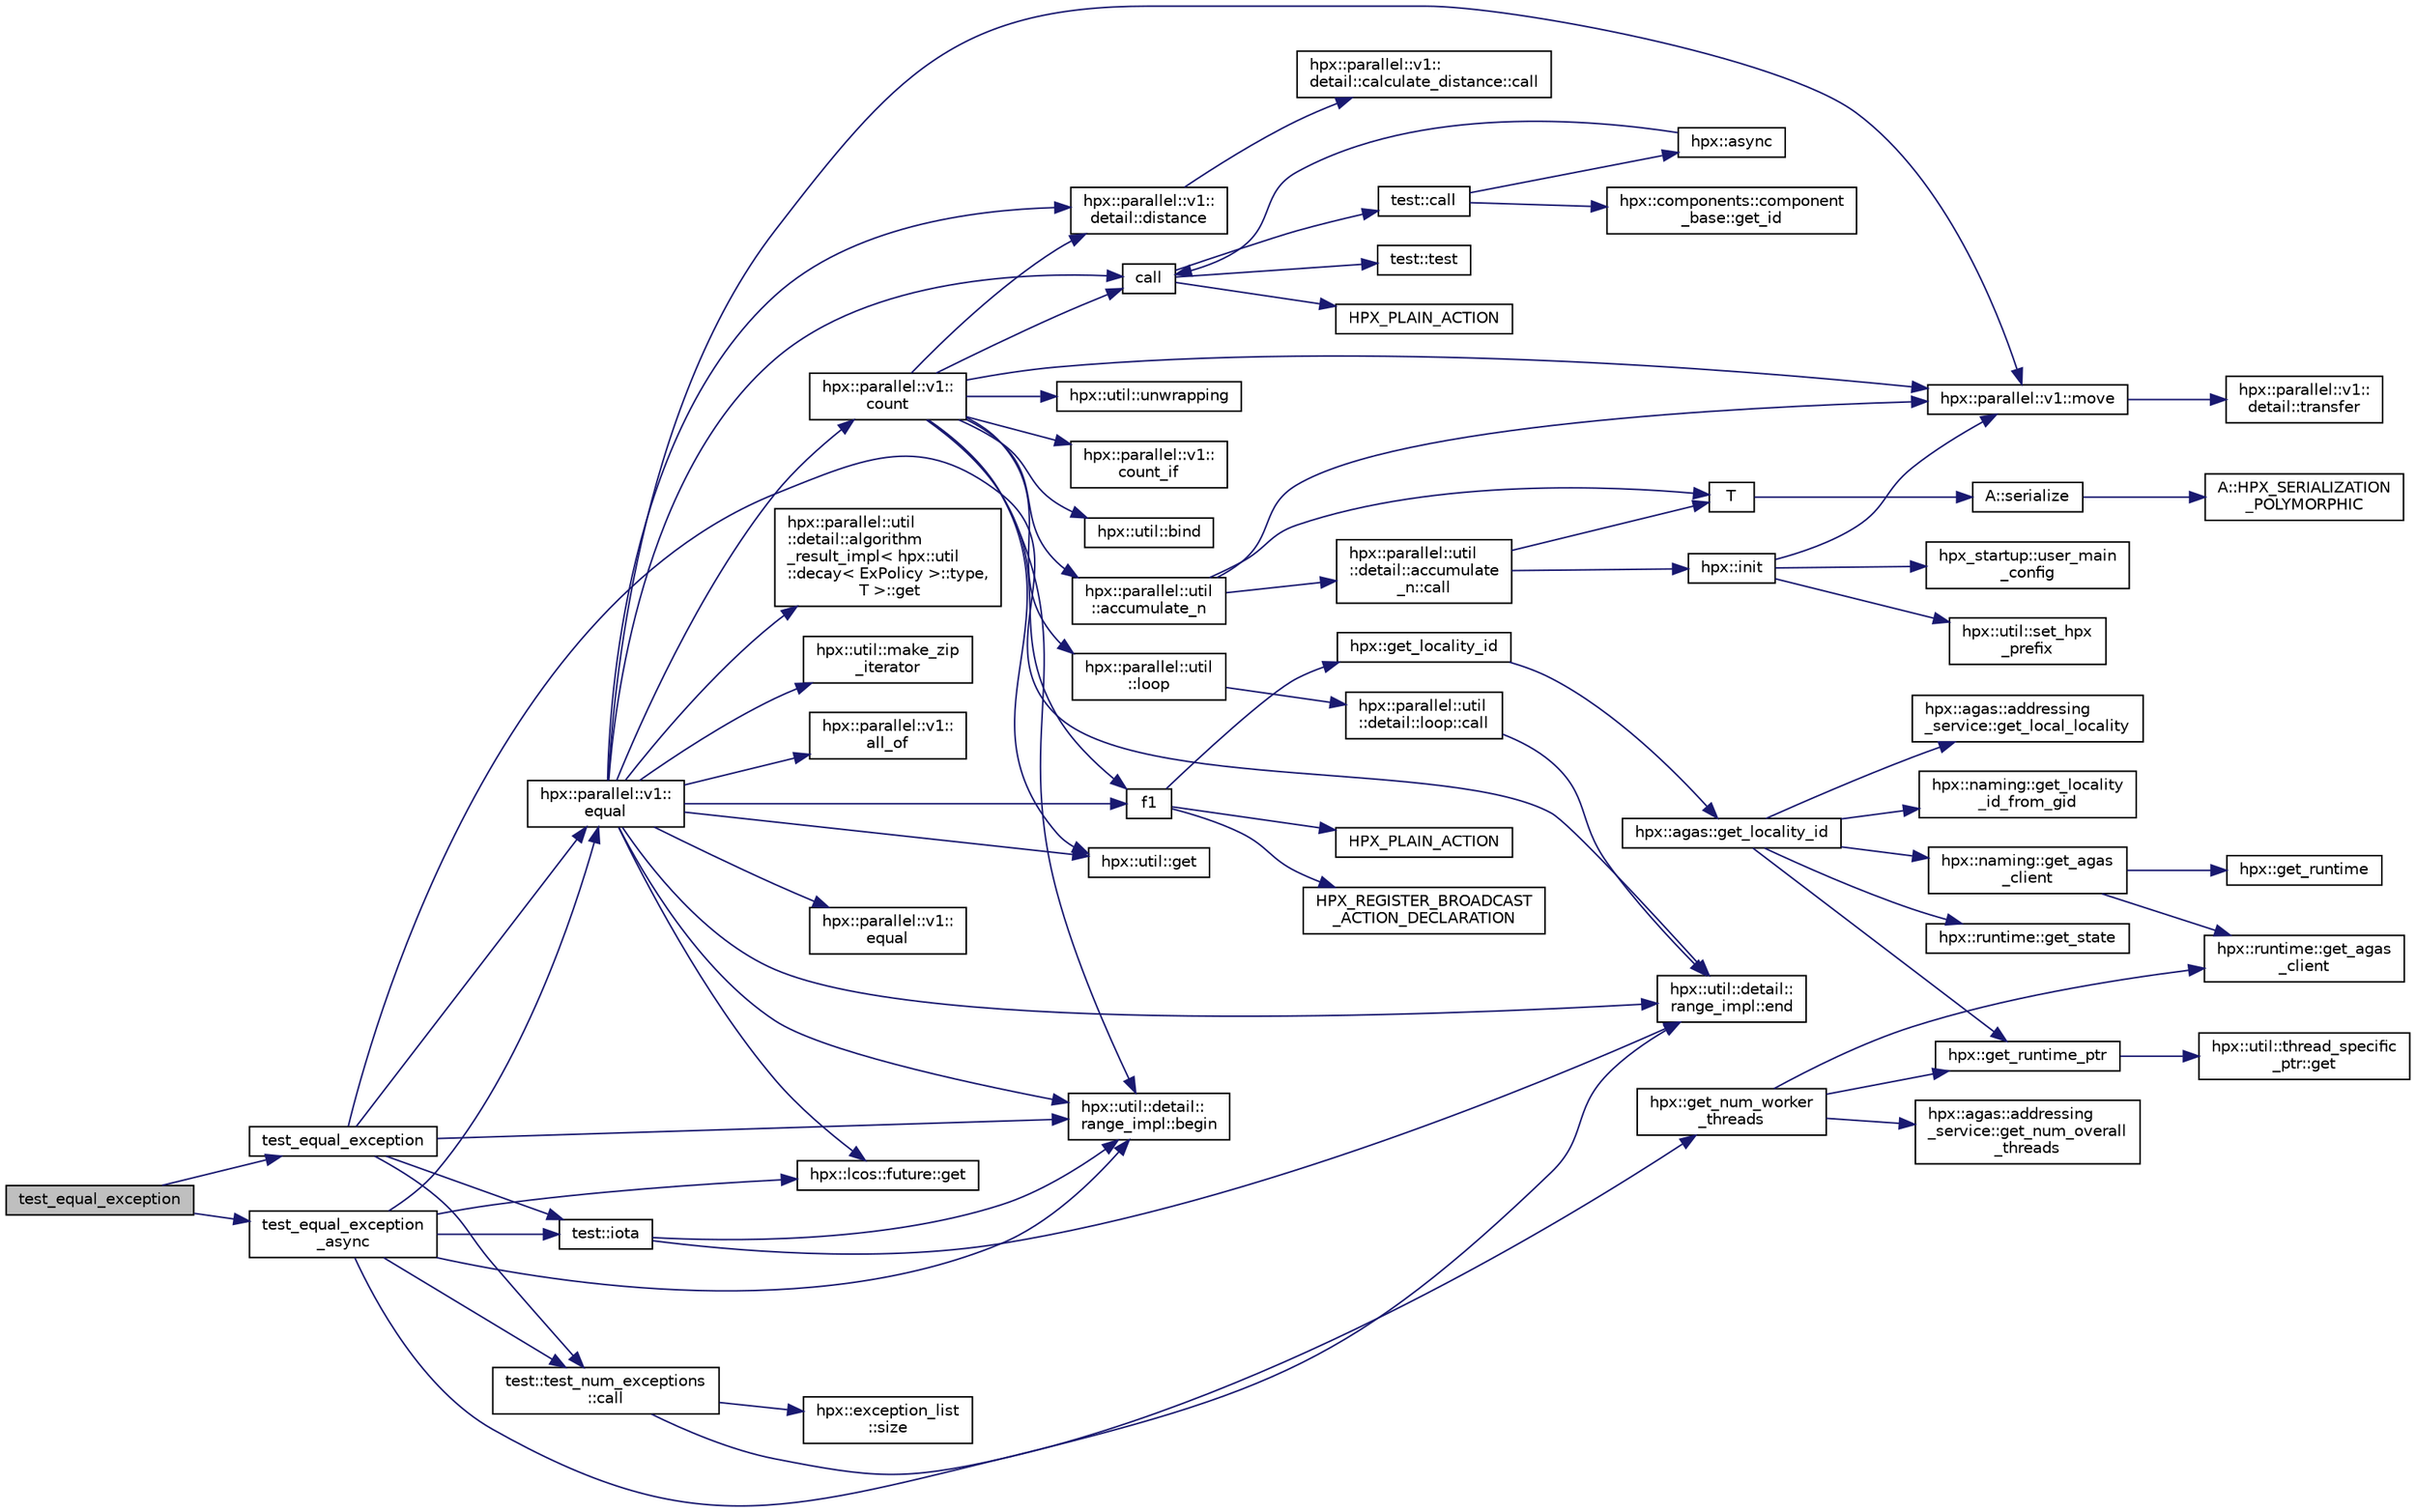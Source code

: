 digraph "test_equal_exception"
{
  edge [fontname="Helvetica",fontsize="10",labelfontname="Helvetica",labelfontsize="10"];
  node [fontname="Helvetica",fontsize="10",shape=record];
  rankdir="LR";
  Node539 [label="test_equal_exception",height=0.2,width=0.4,color="black", fillcolor="grey75", style="filled", fontcolor="black"];
  Node539 -> Node540 [color="midnightblue",fontsize="10",style="solid",fontname="Helvetica"];
  Node540 [label="test_equal_exception",height=0.2,width=0.4,color="black", fillcolor="white", style="filled",URL="$df/d99/equal_8cpp.html#a6692be2d4f8233c6a880b6e716ed3c21"];
  Node540 -> Node541 [color="midnightblue",fontsize="10",style="solid",fontname="Helvetica"];
  Node541 [label="test::iota",height=0.2,width=0.4,color="black", fillcolor="white", style="filled",URL="$df/d04/namespacetest.html#abdbbc37e6fb67287495e853a554c493a"];
  Node541 -> Node542 [color="midnightblue",fontsize="10",style="solid",fontname="Helvetica"];
  Node542 [label="hpx::util::detail::\lrange_impl::begin",height=0.2,width=0.4,color="black", fillcolor="white", style="filled",URL="$d4/d4a/namespacehpx_1_1util_1_1detail_1_1range__impl.html#a31e165df2b865cdd961f35ce938db41a"];
  Node541 -> Node543 [color="midnightblue",fontsize="10",style="solid",fontname="Helvetica"];
  Node543 [label="hpx::util::detail::\lrange_impl::end",height=0.2,width=0.4,color="black", fillcolor="white", style="filled",URL="$d4/d4a/namespacehpx_1_1util_1_1detail_1_1range__impl.html#afb2ea48b0902f52ee4d8b764807b4316"];
  Node540 -> Node542 [color="midnightblue",fontsize="10",style="solid",fontname="Helvetica"];
  Node540 -> Node543 [color="midnightblue",fontsize="10",style="solid",fontname="Helvetica"];
  Node540 -> Node544 [color="midnightblue",fontsize="10",style="solid",fontname="Helvetica"];
  Node544 [label="hpx::parallel::v1::\lequal",height=0.2,width=0.4,color="black", fillcolor="white", style="filled",URL="$db/db9/namespacehpx_1_1parallel_1_1v1.html#a0c7fdfade58cb9d4dda65892a877aa58"];
  Node544 -> Node545 [color="midnightblue",fontsize="10",style="solid",fontname="Helvetica"];
  Node545 [label="hpx::parallel::v1::\lequal",height=0.2,width=0.4,color="black", fillcolor="white", style="filled",URL="$db/db9/namespacehpx_1_1parallel_1_1v1.html#aae6a4bb3c2e497c3bf1425763047b39d"];
  Node544 -> Node546 [color="midnightblue",fontsize="10",style="solid",fontname="Helvetica"];
  Node546 [label="hpx::parallel::util\l::detail::algorithm\l_result_impl\< hpx::util\l::decay\< ExPolicy \>::type,\l T \>::get",height=0.2,width=0.4,color="black", fillcolor="white", style="filled",URL="$d2/d42/structhpx_1_1parallel_1_1util_1_1detail_1_1algorithm__result__impl.html#ab5b051e8ec74eff5e0e62fd63f5d377e"];
  Node544 -> Node547 [color="midnightblue",fontsize="10",style="solid",fontname="Helvetica"];
  Node547 [label="hpx::parallel::v1::\lcount",height=0.2,width=0.4,color="black", fillcolor="white", style="filled",URL="$db/db9/namespacehpx_1_1parallel_1_1v1.html#a19d058114a2bd44801aab4176b188e23"];
  Node547 -> Node548 [color="midnightblue",fontsize="10",style="solid",fontname="Helvetica"];
  Node548 [label="hpx::parallel::v1::\lcount_if",height=0.2,width=0.4,color="black", fillcolor="white", style="filled",URL="$db/db9/namespacehpx_1_1parallel_1_1v1.html#ad836ff017ec208c2d6388a9b47b05ce0"];
  Node547 -> Node549 [color="midnightblue",fontsize="10",style="solid",fontname="Helvetica"];
  Node549 [label="f1",height=0.2,width=0.4,color="black", fillcolor="white", style="filled",URL="$d8/d8b/broadcast_8cpp.html#a1751fbd41f2529b84514a9dbd767959a"];
  Node549 -> Node550 [color="midnightblue",fontsize="10",style="solid",fontname="Helvetica"];
  Node550 [label="hpx::get_locality_id",height=0.2,width=0.4,color="black", fillcolor="white", style="filled",URL="$d8/d83/namespacehpx.html#a158d7c54a657bb364c1704033010697b",tooltip="Return the number of the locality this function is being called from. "];
  Node550 -> Node551 [color="midnightblue",fontsize="10",style="solid",fontname="Helvetica"];
  Node551 [label="hpx::agas::get_locality_id",height=0.2,width=0.4,color="black", fillcolor="white", style="filled",URL="$dc/d54/namespacehpx_1_1agas.html#a491cc2ddecdf0f1a9129900caa6a4d3e"];
  Node551 -> Node552 [color="midnightblue",fontsize="10",style="solid",fontname="Helvetica"];
  Node552 [label="hpx::get_runtime_ptr",height=0.2,width=0.4,color="black", fillcolor="white", style="filled",URL="$d8/d83/namespacehpx.html#af29daf2bb3e01b4d6495a1742b6cce64"];
  Node552 -> Node553 [color="midnightblue",fontsize="10",style="solid",fontname="Helvetica"];
  Node553 [label="hpx::util::thread_specific\l_ptr::get",height=0.2,width=0.4,color="black", fillcolor="white", style="filled",URL="$d4/d4c/structhpx_1_1util_1_1thread__specific__ptr.html#a3b27d8520710478aa41d1f74206bdba9"];
  Node551 -> Node554 [color="midnightblue",fontsize="10",style="solid",fontname="Helvetica"];
  Node554 [label="hpx::runtime::get_state",height=0.2,width=0.4,color="black", fillcolor="white", style="filled",URL="$d0/d7b/classhpx_1_1runtime.html#ab405f80e060dac95d624520f38b0524c"];
  Node551 -> Node555 [color="midnightblue",fontsize="10",style="solid",fontname="Helvetica"];
  Node555 [label="hpx::naming::get_agas\l_client",height=0.2,width=0.4,color="black", fillcolor="white", style="filled",URL="$d4/dc9/namespacehpx_1_1naming.html#a0408fffd5d34b620712a801b0ae3b032"];
  Node555 -> Node556 [color="midnightblue",fontsize="10",style="solid",fontname="Helvetica"];
  Node556 [label="hpx::get_runtime",height=0.2,width=0.4,color="black", fillcolor="white", style="filled",URL="$d8/d83/namespacehpx.html#aef902cc6c7dd3b9fbadf34d1e850a070"];
  Node555 -> Node557 [color="midnightblue",fontsize="10",style="solid",fontname="Helvetica"];
  Node557 [label="hpx::runtime::get_agas\l_client",height=0.2,width=0.4,color="black", fillcolor="white", style="filled",URL="$d0/d7b/classhpx_1_1runtime.html#aeb5dddd30d6b9861669af8ad44d1a96a"];
  Node551 -> Node558 [color="midnightblue",fontsize="10",style="solid",fontname="Helvetica"];
  Node558 [label="hpx::agas::addressing\l_service::get_local_locality",height=0.2,width=0.4,color="black", fillcolor="white", style="filled",URL="$db/d58/structhpx_1_1agas_1_1addressing__service.html#ab52c19a37c2a7a006c6c15f90ad0539c"];
  Node551 -> Node559 [color="midnightblue",fontsize="10",style="solid",fontname="Helvetica"];
  Node559 [label="hpx::naming::get_locality\l_id_from_gid",height=0.2,width=0.4,color="black", fillcolor="white", style="filled",URL="$d4/dc9/namespacehpx_1_1naming.html#a7fd43037784560bd04fda9b49e33529f"];
  Node549 -> Node560 [color="midnightblue",fontsize="10",style="solid",fontname="Helvetica"];
  Node560 [label="HPX_PLAIN_ACTION",height=0.2,width=0.4,color="black", fillcolor="white", style="filled",URL="$d8/d8b/broadcast_8cpp.html#a19685a0394ce6a99351f7a679f6eeefc"];
  Node549 -> Node561 [color="midnightblue",fontsize="10",style="solid",fontname="Helvetica"];
  Node561 [label="HPX_REGISTER_BROADCAST\l_ACTION_DECLARATION",height=0.2,width=0.4,color="black", fillcolor="white", style="filled",URL="$d7/d38/addressing__service_8cpp.html#a573d764d9cb34eec46a4bdffcf07875f"];
  Node547 -> Node562 [color="midnightblue",fontsize="10",style="solid",fontname="Helvetica"];
  Node562 [label="hpx::parallel::util\l::loop",height=0.2,width=0.4,color="black", fillcolor="white", style="filled",URL="$df/dc6/namespacehpx_1_1parallel_1_1util.html#a3f434e00f42929aac85debb8c5782213"];
  Node562 -> Node563 [color="midnightblue",fontsize="10",style="solid",fontname="Helvetica"];
  Node563 [label="hpx::parallel::util\l::detail::loop::call",height=0.2,width=0.4,color="black", fillcolor="white", style="filled",URL="$da/d06/structhpx_1_1parallel_1_1util_1_1detail_1_1loop.html#a5c5e8dbda782f09cdb7bc2509e3bf09e"];
  Node563 -> Node543 [color="midnightblue",fontsize="10",style="solid",fontname="Helvetica"];
  Node547 -> Node564 [color="midnightblue",fontsize="10",style="solid",fontname="Helvetica"];
  Node564 [label="hpx::util::bind",height=0.2,width=0.4,color="black", fillcolor="white", style="filled",URL="$df/dad/namespacehpx_1_1util.html#ad844caedf82a0173d6909d910c3e48c6"];
  Node547 -> Node565 [color="midnightblue",fontsize="10",style="solid",fontname="Helvetica"];
  Node565 [label="hpx::parallel::v1::move",height=0.2,width=0.4,color="black", fillcolor="white", style="filled",URL="$db/db9/namespacehpx_1_1parallel_1_1v1.html#aa7c4ede081ce786c9d1eb1adff495cfc"];
  Node565 -> Node566 [color="midnightblue",fontsize="10",style="solid",fontname="Helvetica"];
  Node566 [label="hpx::parallel::v1::\ldetail::transfer",height=0.2,width=0.4,color="black", fillcolor="white", style="filled",URL="$d2/ddd/namespacehpx_1_1parallel_1_1v1_1_1detail.html#ab1b56a05e1885ca7cc7ffa1804dd2f3c"];
  Node547 -> Node567 [color="midnightblue",fontsize="10",style="solid",fontname="Helvetica"];
  Node567 [label="hpx::util::get",height=0.2,width=0.4,color="black", fillcolor="white", style="filled",URL="$df/dad/namespacehpx_1_1util.html#a5cbd3c41f03f4d4acaedaa4777e3cc02"];
  Node547 -> Node568 [color="midnightblue",fontsize="10",style="solid",fontname="Helvetica"];
  Node568 [label="call",height=0.2,width=0.4,color="black", fillcolor="white", style="filled",URL="$d2/d67/promise__1620_8cpp.html#a58357f0b82bc761e1d0b9091ed563a70"];
  Node568 -> Node569 [color="midnightblue",fontsize="10",style="solid",fontname="Helvetica"];
  Node569 [label="test::test",height=0.2,width=0.4,color="black", fillcolor="white", style="filled",URL="$d8/d89/structtest.html#ab42d5ece712d716b04cb3f686f297a26"];
  Node568 -> Node570 [color="midnightblue",fontsize="10",style="solid",fontname="Helvetica"];
  Node570 [label="HPX_PLAIN_ACTION",height=0.2,width=0.4,color="black", fillcolor="white", style="filled",URL="$d2/d67/promise__1620_8cpp.html#ab96aab827a4b1fcaf66cfe0ba83fef23"];
  Node568 -> Node571 [color="midnightblue",fontsize="10",style="solid",fontname="Helvetica"];
  Node571 [label="test::call",height=0.2,width=0.4,color="black", fillcolor="white", style="filled",URL="$d8/d89/structtest.html#aeb29e7ed6518b9426ccf1344c52620ae"];
  Node571 -> Node572 [color="midnightblue",fontsize="10",style="solid",fontname="Helvetica"];
  Node572 [label="hpx::async",height=0.2,width=0.4,color="black", fillcolor="white", style="filled",URL="$d8/d83/namespacehpx.html#acb7d8e37b73b823956ce144f9a57eaa4"];
  Node572 -> Node568 [color="midnightblue",fontsize="10",style="solid",fontname="Helvetica"];
  Node571 -> Node573 [color="midnightblue",fontsize="10",style="solid",fontname="Helvetica"];
  Node573 [label="hpx::components::component\l_base::get_id",height=0.2,width=0.4,color="black", fillcolor="white", style="filled",URL="$d2/de6/classhpx_1_1components_1_1component__base.html#a4c8fd93514039bdf01c48d66d82b19cd"];
  Node547 -> Node574 [color="midnightblue",fontsize="10",style="solid",fontname="Helvetica"];
  Node574 [label="hpx::parallel::v1::\ldetail::distance",height=0.2,width=0.4,color="black", fillcolor="white", style="filled",URL="$d2/ddd/namespacehpx_1_1parallel_1_1v1_1_1detail.html#a6bea3c6a5f470cad11f27ee6bab4a33f"];
  Node574 -> Node575 [color="midnightblue",fontsize="10",style="solid",fontname="Helvetica"];
  Node575 [label="hpx::parallel::v1::\ldetail::calculate_distance::call",height=0.2,width=0.4,color="black", fillcolor="white", style="filled",URL="$db/dfa/structhpx_1_1parallel_1_1v1_1_1detail_1_1calculate__distance.html#a950a6627830a7d019ac0e734b0a447bf"];
  Node547 -> Node576 [color="midnightblue",fontsize="10",style="solid",fontname="Helvetica"];
  Node576 [label="hpx::util::unwrapping",height=0.2,width=0.4,color="black", fillcolor="white", style="filled",URL="$df/dad/namespacehpx_1_1util.html#a7529d9ac687684c33403cdd1f9cef8e4"];
  Node547 -> Node577 [color="midnightblue",fontsize="10",style="solid",fontname="Helvetica"];
  Node577 [label="hpx::parallel::util\l::accumulate_n",height=0.2,width=0.4,color="black", fillcolor="white", style="filled",URL="$df/dc6/namespacehpx_1_1parallel_1_1util.html#af19f9a2722f97c2247ea5d0dbb5e2d25"];
  Node577 -> Node578 [color="midnightblue",fontsize="10",style="solid",fontname="Helvetica"];
  Node578 [label="hpx::parallel::util\l::detail::accumulate\l_n::call",height=0.2,width=0.4,color="black", fillcolor="white", style="filled",URL="$d8/d3b/structhpx_1_1parallel_1_1util_1_1detail_1_1accumulate__n.html#a765aceb8ab313fc92f7c4aaf70ccca8f"];
  Node578 -> Node579 [color="midnightblue",fontsize="10",style="solid",fontname="Helvetica"];
  Node579 [label="hpx::init",height=0.2,width=0.4,color="black", fillcolor="white", style="filled",URL="$d8/d83/namespacehpx.html#a3c694ea960b47c56b33351ba16e3d76b",tooltip="Main entry point for launching the HPX runtime system. "];
  Node579 -> Node580 [color="midnightblue",fontsize="10",style="solid",fontname="Helvetica"];
  Node580 [label="hpx::util::set_hpx\l_prefix",height=0.2,width=0.4,color="black", fillcolor="white", style="filled",URL="$df/dad/namespacehpx_1_1util.html#ae40a23c1ba0a48d9304dcf717a95793e"];
  Node579 -> Node581 [color="midnightblue",fontsize="10",style="solid",fontname="Helvetica"];
  Node581 [label="hpx_startup::user_main\l_config",height=0.2,width=0.4,color="black", fillcolor="white", style="filled",URL="$d3/dd2/namespacehpx__startup.html#aaac571d88bd3912a4225a23eb3261637"];
  Node579 -> Node565 [color="midnightblue",fontsize="10",style="solid",fontname="Helvetica"];
  Node578 -> Node582 [color="midnightblue",fontsize="10",style="solid",fontname="Helvetica"];
  Node582 [label="T",height=0.2,width=0.4,color="black", fillcolor="white", style="filled",URL="$db/d33/polymorphic__semiintrusive__template_8cpp.html#ad187658f9cb91c1312b39ae7e896f1ea"];
  Node582 -> Node583 [color="midnightblue",fontsize="10",style="solid",fontname="Helvetica"];
  Node583 [label="A::serialize",height=0.2,width=0.4,color="black", fillcolor="white", style="filled",URL="$d7/da0/struct_a.html#a5f5c287cf471e274ed9dda0da1592212"];
  Node583 -> Node584 [color="midnightblue",fontsize="10",style="solid",fontname="Helvetica"];
  Node584 [label="A::HPX_SERIALIZATION\l_POLYMORPHIC",height=0.2,width=0.4,color="black", fillcolor="white", style="filled",URL="$d7/da0/struct_a.html#ada978cc156cebbafddb1f3aa4c01918c"];
  Node577 -> Node565 [color="midnightblue",fontsize="10",style="solid",fontname="Helvetica"];
  Node577 -> Node582 [color="midnightblue",fontsize="10",style="solid",fontname="Helvetica"];
  Node547 -> Node542 [color="midnightblue",fontsize="10",style="solid",fontname="Helvetica"];
  Node544 -> Node574 [color="midnightblue",fontsize="10",style="solid",fontname="Helvetica"];
  Node544 -> Node549 [color="midnightblue",fontsize="10",style="solid",fontname="Helvetica"];
  Node544 -> Node567 [color="midnightblue",fontsize="10",style="solid",fontname="Helvetica"];
  Node544 -> Node568 [color="midnightblue",fontsize="10",style="solid",fontname="Helvetica"];
  Node544 -> Node585 [color="midnightblue",fontsize="10",style="solid",fontname="Helvetica"];
  Node585 [label="hpx::util::make_zip\l_iterator",height=0.2,width=0.4,color="black", fillcolor="white", style="filled",URL="$df/dad/namespacehpx_1_1util.html#a2f68369b316e5699be2c81c04e3ee209"];
  Node544 -> Node565 [color="midnightblue",fontsize="10",style="solid",fontname="Helvetica"];
  Node544 -> Node586 [color="midnightblue",fontsize="10",style="solid",fontname="Helvetica"];
  Node586 [label="hpx::parallel::v1::\lall_of",height=0.2,width=0.4,color="black", fillcolor="white", style="filled",URL="$db/db9/namespacehpx_1_1parallel_1_1v1.html#ae249c03ff2e6e0003c2ac15c1ec13087"];
  Node544 -> Node542 [color="midnightblue",fontsize="10",style="solid",fontname="Helvetica"];
  Node544 -> Node543 [color="midnightblue",fontsize="10",style="solid",fontname="Helvetica"];
  Node544 -> Node587 [color="midnightblue",fontsize="10",style="solid",fontname="Helvetica"];
  Node587 [label="hpx::lcos::future::get",height=0.2,width=0.4,color="black", fillcolor="white", style="filled",URL="$d0/d33/classhpx_1_1lcos_1_1future.html#a8c28269486d5620ac48af349f17bb41c"];
  Node540 -> Node588 [color="midnightblue",fontsize="10",style="solid",fontname="Helvetica"];
  Node588 [label="test::test_num_exceptions\l::call",height=0.2,width=0.4,color="black", fillcolor="white", style="filled",URL="$da/ddb/structtest_1_1test__num__exceptions.html#a2c1e3b76f9abd4d358ae0258203b90b7"];
  Node588 -> Node589 [color="midnightblue",fontsize="10",style="solid",fontname="Helvetica"];
  Node589 [label="hpx::exception_list\l::size",height=0.2,width=0.4,color="black", fillcolor="white", style="filled",URL="$d2/def/classhpx_1_1exception__list.html#ae4e3e1b70e8185033656d891749a234e"];
  Node588 -> Node590 [color="midnightblue",fontsize="10",style="solid",fontname="Helvetica"];
  Node590 [label="hpx::get_num_worker\l_threads",height=0.2,width=0.4,color="black", fillcolor="white", style="filled",URL="$d8/d83/namespacehpx.html#ae0cb050327ed37e6863061bd1761409e",tooltip="Return the number of worker OS- threads used to execute HPX threads. "];
  Node590 -> Node552 [color="midnightblue",fontsize="10",style="solid",fontname="Helvetica"];
  Node590 -> Node557 [color="midnightblue",fontsize="10",style="solid",fontname="Helvetica"];
  Node590 -> Node591 [color="midnightblue",fontsize="10",style="solid",fontname="Helvetica"];
  Node591 [label="hpx::agas::addressing\l_service::get_num_overall\l_threads",height=0.2,width=0.4,color="black", fillcolor="white", style="filled",URL="$db/d58/structhpx_1_1agas_1_1addressing__service.html#a55800470ad2b28e283653df58d59ec49"];
  Node539 -> Node592 [color="midnightblue",fontsize="10",style="solid",fontname="Helvetica"];
  Node592 [label="test_equal_exception\l_async",height=0.2,width=0.4,color="black", fillcolor="white", style="filled",URL="$df/d99/equal_8cpp.html#aefe3cd6440e52513c0e461ceaa633561"];
  Node592 -> Node541 [color="midnightblue",fontsize="10",style="solid",fontname="Helvetica"];
  Node592 -> Node542 [color="midnightblue",fontsize="10",style="solid",fontname="Helvetica"];
  Node592 -> Node543 [color="midnightblue",fontsize="10",style="solid",fontname="Helvetica"];
  Node592 -> Node544 [color="midnightblue",fontsize="10",style="solid",fontname="Helvetica"];
  Node592 -> Node587 [color="midnightblue",fontsize="10",style="solid",fontname="Helvetica"];
  Node592 -> Node588 [color="midnightblue",fontsize="10",style="solid",fontname="Helvetica"];
}
